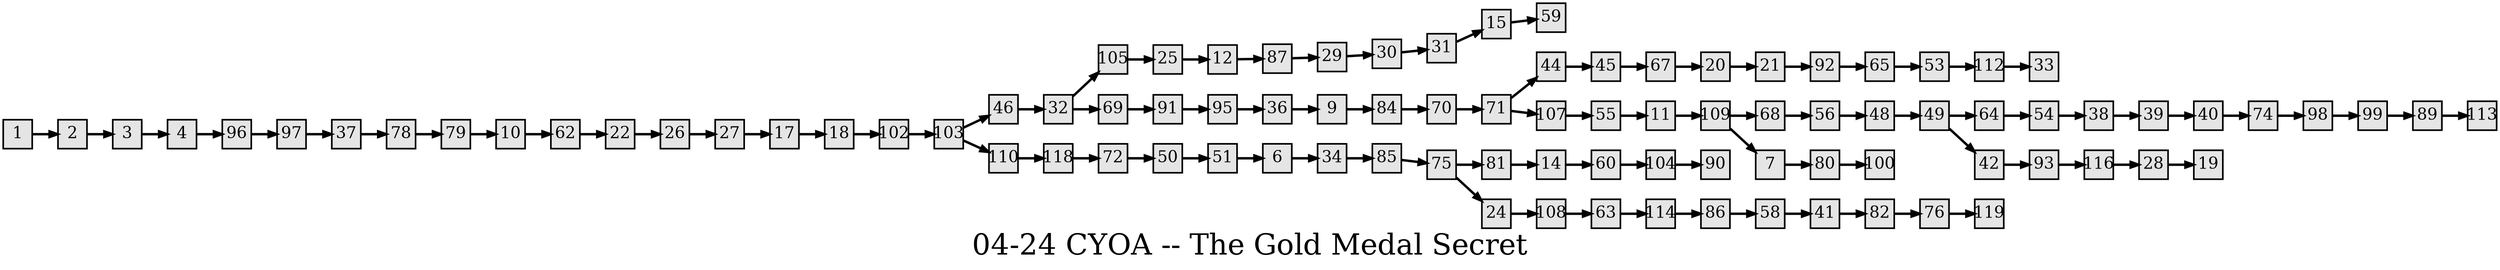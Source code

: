digraph g{
  graph [ label="04-24 CYOA -- The Gold Medal Secret" rankdir=LR, ordering=out, fontsize=36, nodesep="0.35", ranksep="0.45"];
  node  [shape=rect, penwidth=2, fontsize=20, style=filled, fillcolor=grey90, margin="0,0", labelfloat=true, regular=true, fixedsize=true];
  edge  [labelfloat=true, penwidth=3, fontsize=12];

  1 -> 2;
  2 -> 3;
  3 -> 4;
  4 -> 96;
  6 -> 34;
  7 -> 80;
  9 -> 84;
  10 -> 62;
  11 -> 109;
  12 -> 87;
  14 -> 60;
  15 -> 59;
  17 -> 18;
  18 -> 102;
  20 -> 21;
  21 -> 92;
  22 -> 26;
  24 -> 108;
  25 -> 12;
  26 -> 27;
  27 -> 17;
  28 -> 19;
  29 -> 30;
  30 -> 31;
  31 -> 15;
  32 -> 105;
  32 -> 69;
  34 -> 85;
  36 -> 9;
  37 -> 78;
  38 -> 39;
  39 -> 40;
  40 -> 74;
  41 -> 82;
  42 -> 93;
  44 -> 45;
  45 -> 67;
  46 -> 32;
  48 -> 49;
  49 -> 64;
  49 -> 42;
  50 -> 51;
  51 -> 6;
  53 -> 112;
  54 -> 38;
  55 -> 11;
  56 -> 48;
  58 -> 41;
  60 -> 104;
  62 -> 22;
  63 -> 114;
  64 -> 54;
  65 -> 53;
  67 -> 20;
  68 -> 56;
  69 -> 91;
  70 -> 71;
  71 -> 44;
  71 -> 107;
  72 -> 50;
  74 -> 98;
  75 -> 81;
  75 -> 24;
  76 -> 119;
  78 -> 79;
  79 -> 10;
  80 -> 100;
  81 -> 14;
  82 -> 76;
  84 -> 70;
  85 -> 75;
  86 -> 58;
  87 -> 29;
  89 -> 113;
  91 -> 95;
  92 -> 65;
  93 -> 116;
  95 -> 36;
  96 -> 97;
  97 -> 37;
  98 -> 99;
  99 -> 89;
  102 -> 103;
  103 -> 46;
  103 -> 110;
  104 -> 90;
  105 -> 25;
  107 -> 55;
  108 -> 63;
  109 -> 68;
  109 -> 7;
  110 -> 118;
  112 -> 33;
  114 -> 86;
  116 -> 28;
  118 -> 72;
}

